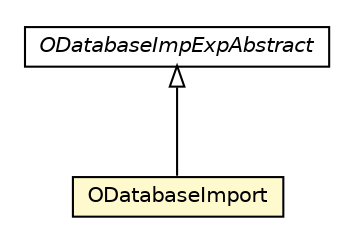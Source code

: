 #!/usr/local/bin/dot
#
# Class diagram 
# Generated by UMLGraph version R5_6-24-gf6e263 (http://www.umlgraph.org/)
#

digraph G {
	edge [fontname="Helvetica",fontsize=10,labelfontname="Helvetica",labelfontsize=10];
	node [fontname="Helvetica",fontsize=10,shape=plaintext];
	nodesep=0.25;
	ranksep=0.5;
	// com.orientechnologies.orient.core.db.tool.ODatabaseImpExpAbstract
	c1353751 [label=<<table title="com.orientechnologies.orient.core.db.tool.ODatabaseImpExpAbstract" border="0" cellborder="1" cellspacing="0" cellpadding="2" port="p" href="./ODatabaseImpExpAbstract.html">
		<tr><td><table border="0" cellspacing="0" cellpadding="1">
<tr><td align="center" balign="center"><font face="Helvetica-Oblique"> ODatabaseImpExpAbstract </font></td></tr>
		</table></td></tr>
		</table>>, URL="./ODatabaseImpExpAbstract.html", fontname="Helvetica", fontcolor="black", fontsize=10.0];
	// com.orientechnologies.orient.core.db.tool.ODatabaseImport
	c1353753 [label=<<table title="com.orientechnologies.orient.core.db.tool.ODatabaseImport" border="0" cellborder="1" cellspacing="0" cellpadding="2" port="p" bgcolor="lemonChiffon" href="./ODatabaseImport.html">
		<tr><td><table border="0" cellspacing="0" cellpadding="1">
<tr><td align="center" balign="center"> ODatabaseImport </td></tr>
		</table></td></tr>
		</table>>, URL="./ODatabaseImport.html", fontname="Helvetica", fontcolor="black", fontsize=10.0];
	//com.orientechnologies.orient.core.db.tool.ODatabaseImport extends com.orientechnologies.orient.core.db.tool.ODatabaseImpExpAbstract
	c1353751:p -> c1353753:p [dir=back,arrowtail=empty];
}

